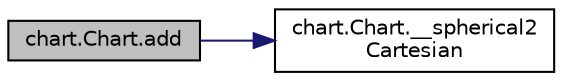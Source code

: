digraph "chart.Chart.add"
{
  edge [fontname="Helvetica",fontsize="10",labelfontname="Helvetica",labelfontsize="10"];
  node [fontname="Helvetica",fontsize="10",shape=record];
  rankdir="LR";
  Node1 [label="chart.Chart.add",height=0.2,width=0.4,color="black", fillcolor="grey75", style="filled", fontcolor="black"];
  Node1 -> Node2 [color="midnightblue",fontsize="10",style="solid",fontname="Helvetica"];
  Node2 [label="chart.Chart.__spherical2\lCartesian",height=0.2,width=0.4,color="black", fillcolor="white", style="filled",URL="$classchart_1_1_chart.html#aa0069c269d106a35853fe85e343ff747"];
}
